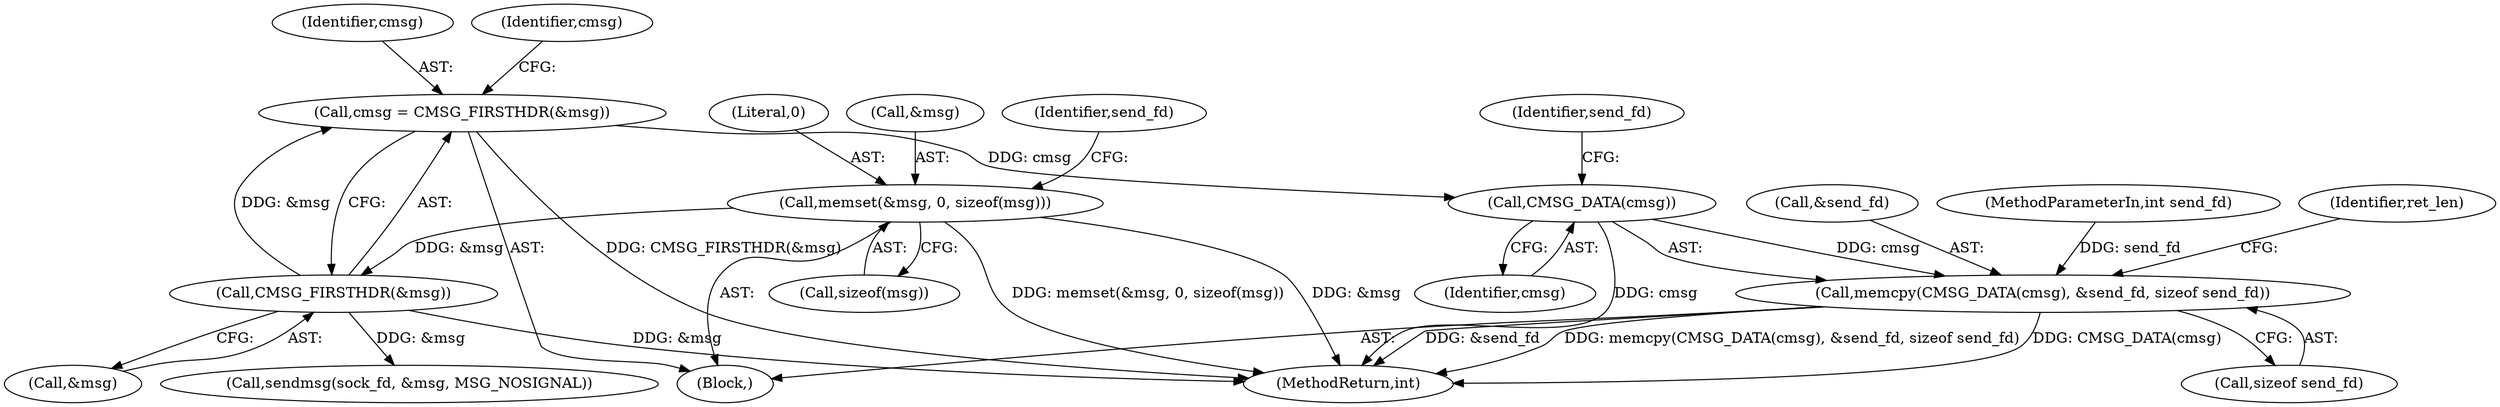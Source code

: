 digraph "0_Android_472271b153c5dc53c28beac55480a8d8434b2d5c_47@pointer" {
"1000174" [label="(Call,CMSG_DATA(cmsg))"];
"1000151" [label="(Call,cmsg = CMSG_FIRSTHDR(&msg))"];
"1000153" [label="(Call,CMSG_FIRSTHDR(&msg))"];
"1000114" [label="(Call,memset(&msg, 0, sizeof(msg)))"];
"1000173" [label="(Call,memcpy(CMSG_DATA(cmsg), &send_fd, sizeof send_fd))"];
"1000175" [label="(Identifier,cmsg)"];
"1000154" [label="(Call,&msg)"];
"1000117" [label="(Literal,0)"];
"1000105" [label="(Block,)"];
"1000153" [label="(Call,CMSG_FIRSTHDR(&msg))"];
"1000115" [label="(Call,&msg)"];
"1000273" [label="(MethodReturn,int)"];
"1000173" [label="(Call,memcpy(CMSG_DATA(cmsg), &send_fd, sizeof send_fd))"];
"1000118" [label="(Call,sizeof(msg))"];
"1000176" [label="(Call,&send_fd)"];
"1000177" [label="(Identifier,send_fd)"];
"1000151" [label="(Call,cmsg = CMSG_FIRSTHDR(&msg))"];
"1000174" [label="(Call,CMSG_DATA(cmsg))"];
"1000222" [label="(Call,sendmsg(sock_fd, &msg, MSG_NOSIGNAL))"];
"1000104" [label="(MethodParameterIn,int send_fd)"];
"1000152" [label="(Identifier,cmsg)"];
"1000178" [label="(Call,sizeof send_fd)"];
"1000158" [label="(Identifier,cmsg)"];
"1000114" [label="(Call,memset(&msg, 0, sizeof(msg)))"];
"1000182" [label="(Identifier,ret_len)"];
"1000124" [label="(Identifier,send_fd)"];
"1000174" -> "1000173"  [label="AST: "];
"1000174" -> "1000175"  [label="CFG: "];
"1000175" -> "1000174"  [label="AST: "];
"1000177" -> "1000174"  [label="CFG: "];
"1000174" -> "1000273"  [label="DDG: cmsg"];
"1000174" -> "1000173"  [label="DDG: cmsg"];
"1000151" -> "1000174"  [label="DDG: cmsg"];
"1000151" -> "1000105"  [label="AST: "];
"1000151" -> "1000153"  [label="CFG: "];
"1000152" -> "1000151"  [label="AST: "];
"1000153" -> "1000151"  [label="AST: "];
"1000158" -> "1000151"  [label="CFG: "];
"1000151" -> "1000273"  [label="DDG: CMSG_FIRSTHDR(&msg)"];
"1000153" -> "1000151"  [label="DDG: &msg"];
"1000153" -> "1000154"  [label="CFG: "];
"1000154" -> "1000153"  [label="AST: "];
"1000153" -> "1000273"  [label="DDG: &msg"];
"1000114" -> "1000153"  [label="DDG: &msg"];
"1000153" -> "1000222"  [label="DDG: &msg"];
"1000114" -> "1000105"  [label="AST: "];
"1000114" -> "1000118"  [label="CFG: "];
"1000115" -> "1000114"  [label="AST: "];
"1000117" -> "1000114"  [label="AST: "];
"1000118" -> "1000114"  [label="AST: "];
"1000124" -> "1000114"  [label="CFG: "];
"1000114" -> "1000273"  [label="DDG: memset(&msg, 0, sizeof(msg))"];
"1000114" -> "1000273"  [label="DDG: &msg"];
"1000173" -> "1000105"  [label="AST: "];
"1000173" -> "1000178"  [label="CFG: "];
"1000176" -> "1000173"  [label="AST: "];
"1000178" -> "1000173"  [label="AST: "];
"1000182" -> "1000173"  [label="CFG: "];
"1000173" -> "1000273"  [label="DDG: &send_fd"];
"1000173" -> "1000273"  [label="DDG: memcpy(CMSG_DATA(cmsg), &send_fd, sizeof send_fd)"];
"1000173" -> "1000273"  [label="DDG: CMSG_DATA(cmsg)"];
"1000104" -> "1000173"  [label="DDG: send_fd"];
}
